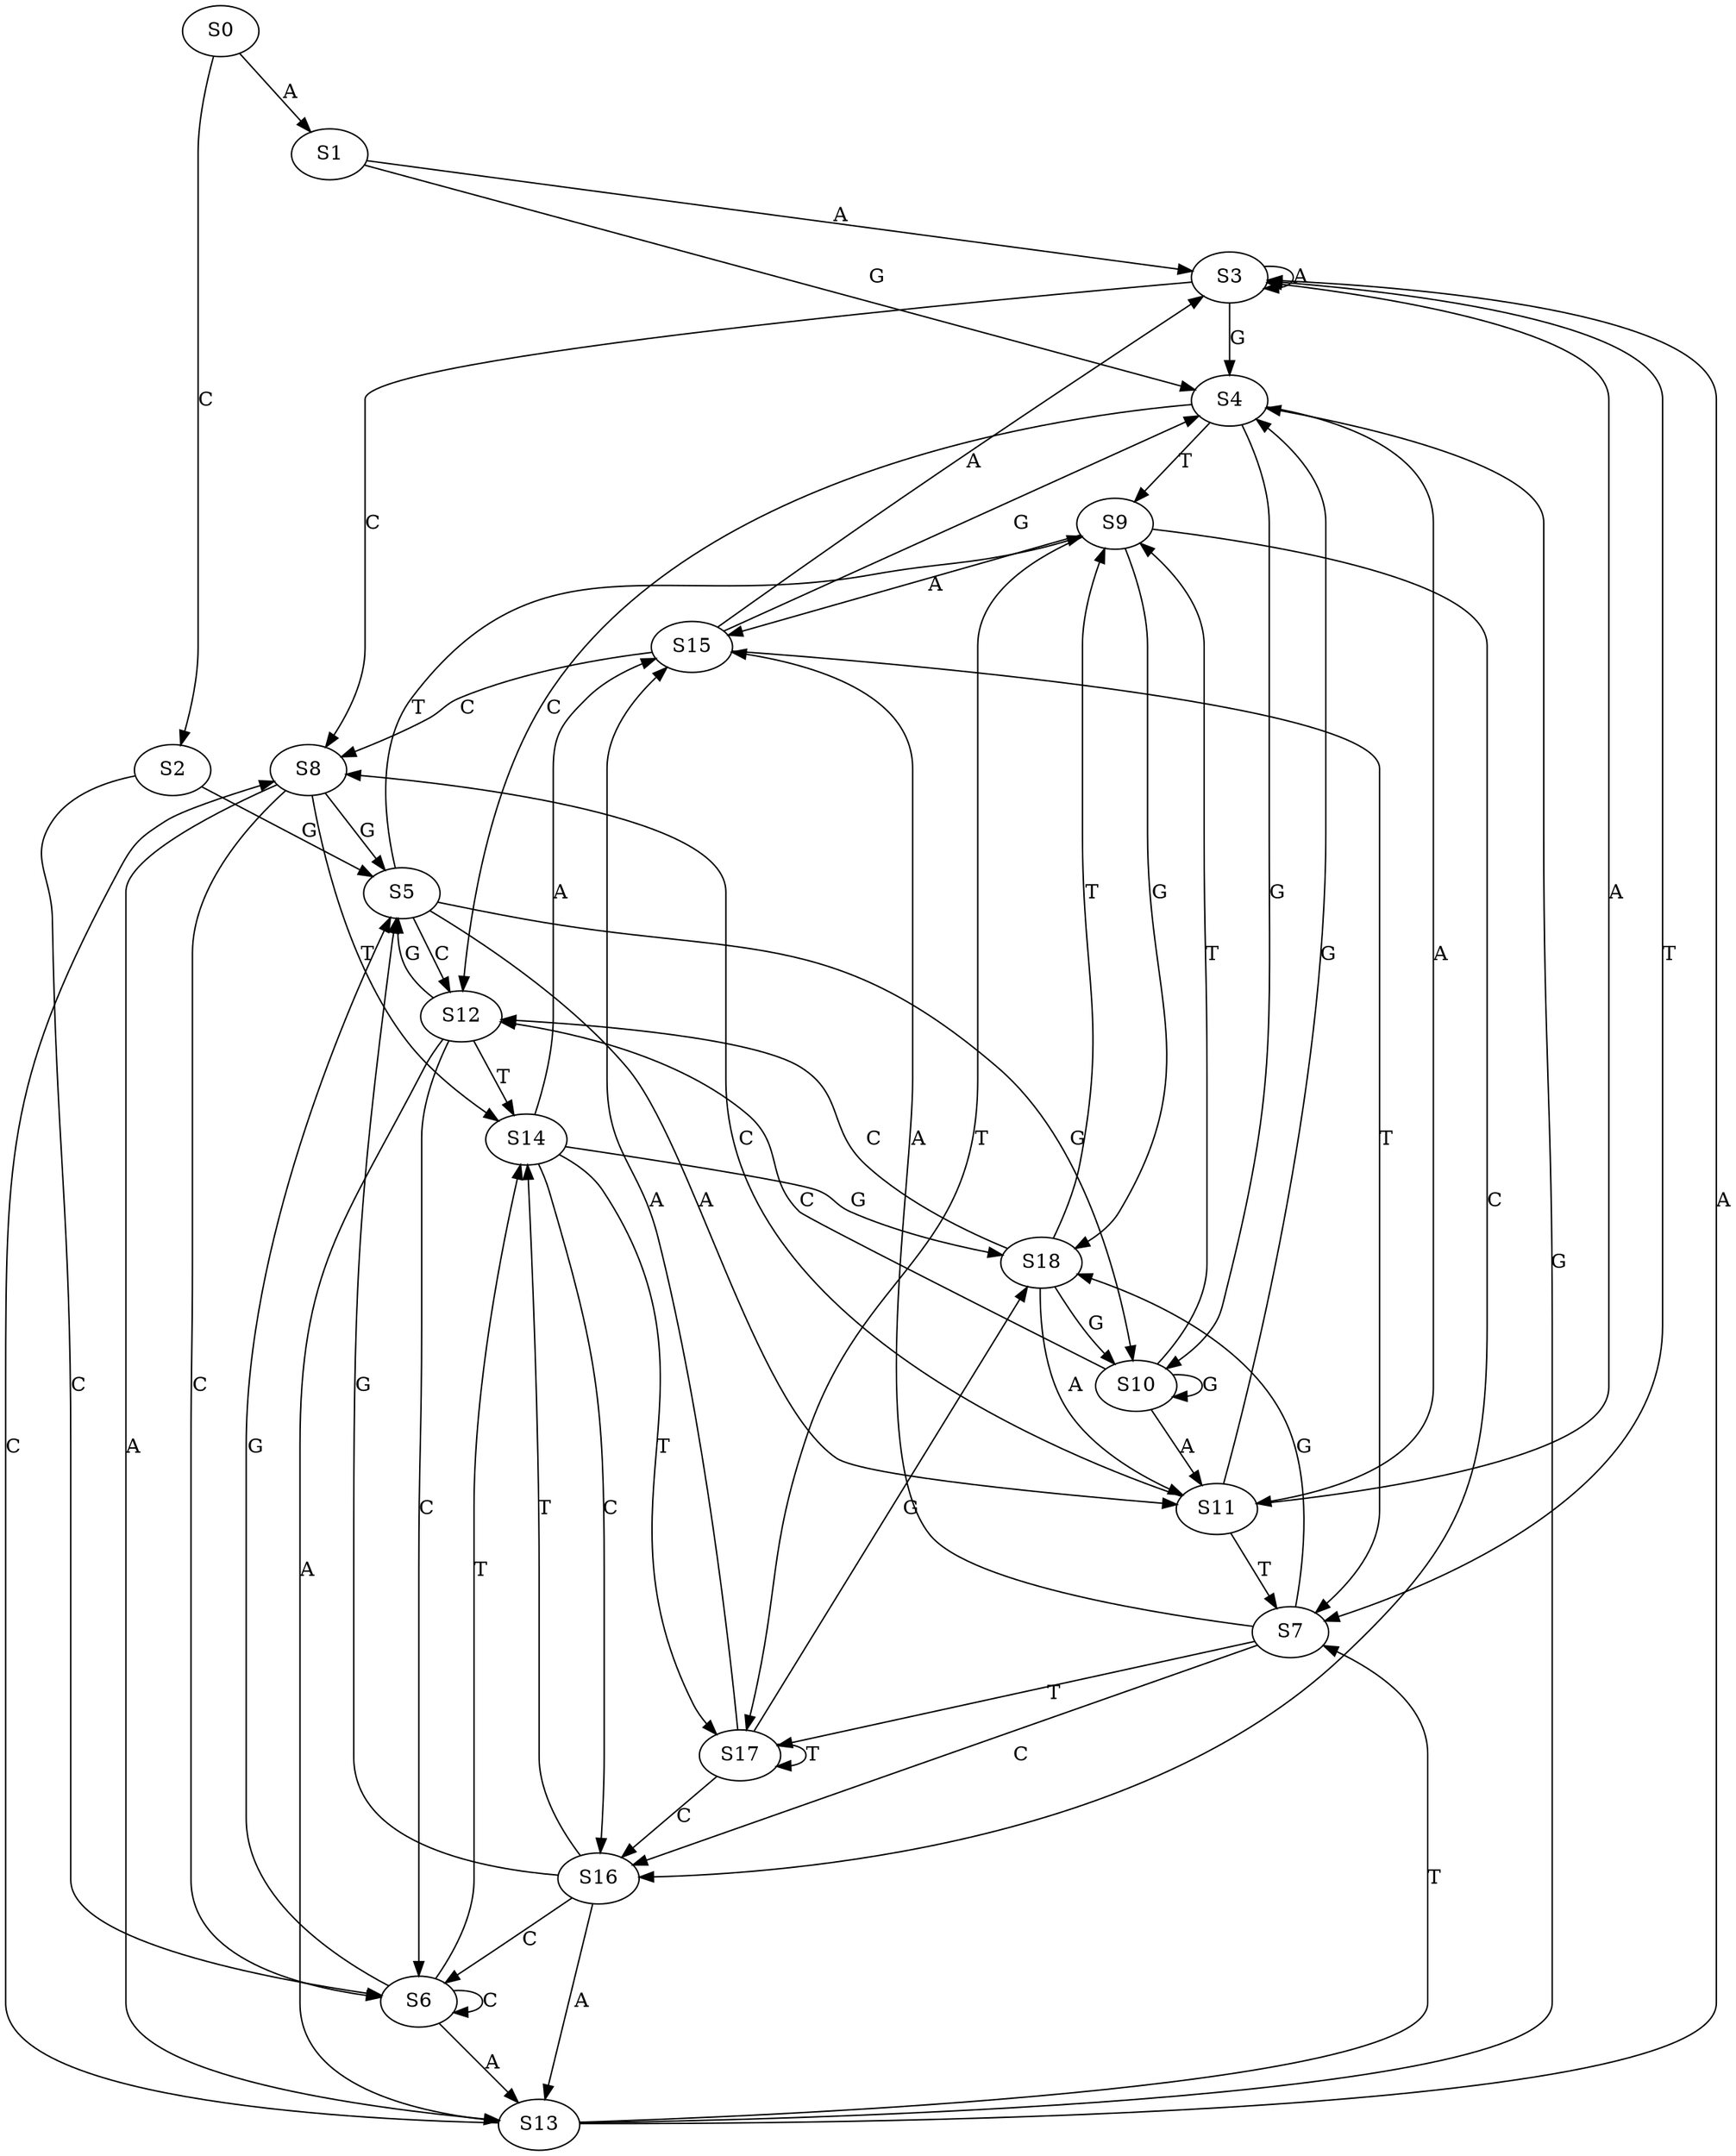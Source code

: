 strict digraph  {
	S0 -> S1 [ label = A ];
	S0 -> S2 [ label = C ];
	S1 -> S3 [ label = A ];
	S1 -> S4 [ label = G ];
	S2 -> S5 [ label = G ];
	S2 -> S6 [ label = C ];
	S3 -> S7 [ label = T ];
	S3 -> S8 [ label = C ];
	S3 -> S4 [ label = G ];
	S3 -> S3 [ label = A ];
	S4 -> S9 [ label = T ];
	S4 -> S10 [ label = G ];
	S4 -> S11 [ label = A ];
	S4 -> S12 [ label = C ];
	S5 -> S10 [ label = G ];
	S5 -> S9 [ label = T ];
	S5 -> S11 [ label = A ];
	S5 -> S12 [ label = C ];
	S6 -> S5 [ label = G ];
	S6 -> S6 [ label = C ];
	S6 -> S13 [ label = A ];
	S6 -> S14 [ label = T ];
	S7 -> S15 [ label = A ];
	S7 -> S16 [ label = C ];
	S7 -> S17 [ label = T ];
	S7 -> S18 [ label = G ];
	S8 -> S13 [ label = A ];
	S8 -> S14 [ label = T ];
	S8 -> S6 [ label = C ];
	S8 -> S5 [ label = G ];
	S9 -> S15 [ label = A ];
	S9 -> S16 [ label = C ];
	S9 -> S18 [ label = G ];
	S9 -> S17 [ label = T ];
	S10 -> S11 [ label = A ];
	S10 -> S9 [ label = T ];
	S10 -> S10 [ label = G ];
	S10 -> S12 [ label = C ];
	S11 -> S4 [ label = G ];
	S11 -> S3 [ label = A ];
	S11 -> S8 [ label = C ];
	S11 -> S7 [ label = T ];
	S12 -> S6 [ label = C ];
	S12 -> S14 [ label = T ];
	S12 -> S5 [ label = G ];
	S12 -> S13 [ label = A ];
	S13 -> S4 [ label = G ];
	S13 -> S7 [ label = T ];
	S13 -> S8 [ label = C ];
	S13 -> S3 [ label = A ];
	S14 -> S18 [ label = G ];
	S14 -> S16 [ label = C ];
	S14 -> S15 [ label = A ];
	S14 -> S17 [ label = T ];
	S15 -> S4 [ label = G ];
	S15 -> S7 [ label = T ];
	S15 -> S3 [ label = A ];
	S15 -> S8 [ label = C ];
	S16 -> S14 [ label = T ];
	S16 -> S5 [ label = G ];
	S16 -> S6 [ label = C ];
	S16 -> S13 [ label = A ];
	S17 -> S16 [ label = C ];
	S17 -> S18 [ label = G ];
	S17 -> S17 [ label = T ];
	S17 -> S15 [ label = A ];
	S18 -> S11 [ label = A ];
	S18 -> S9 [ label = T ];
	S18 -> S12 [ label = C ];
	S18 -> S10 [ label = G ];
}
